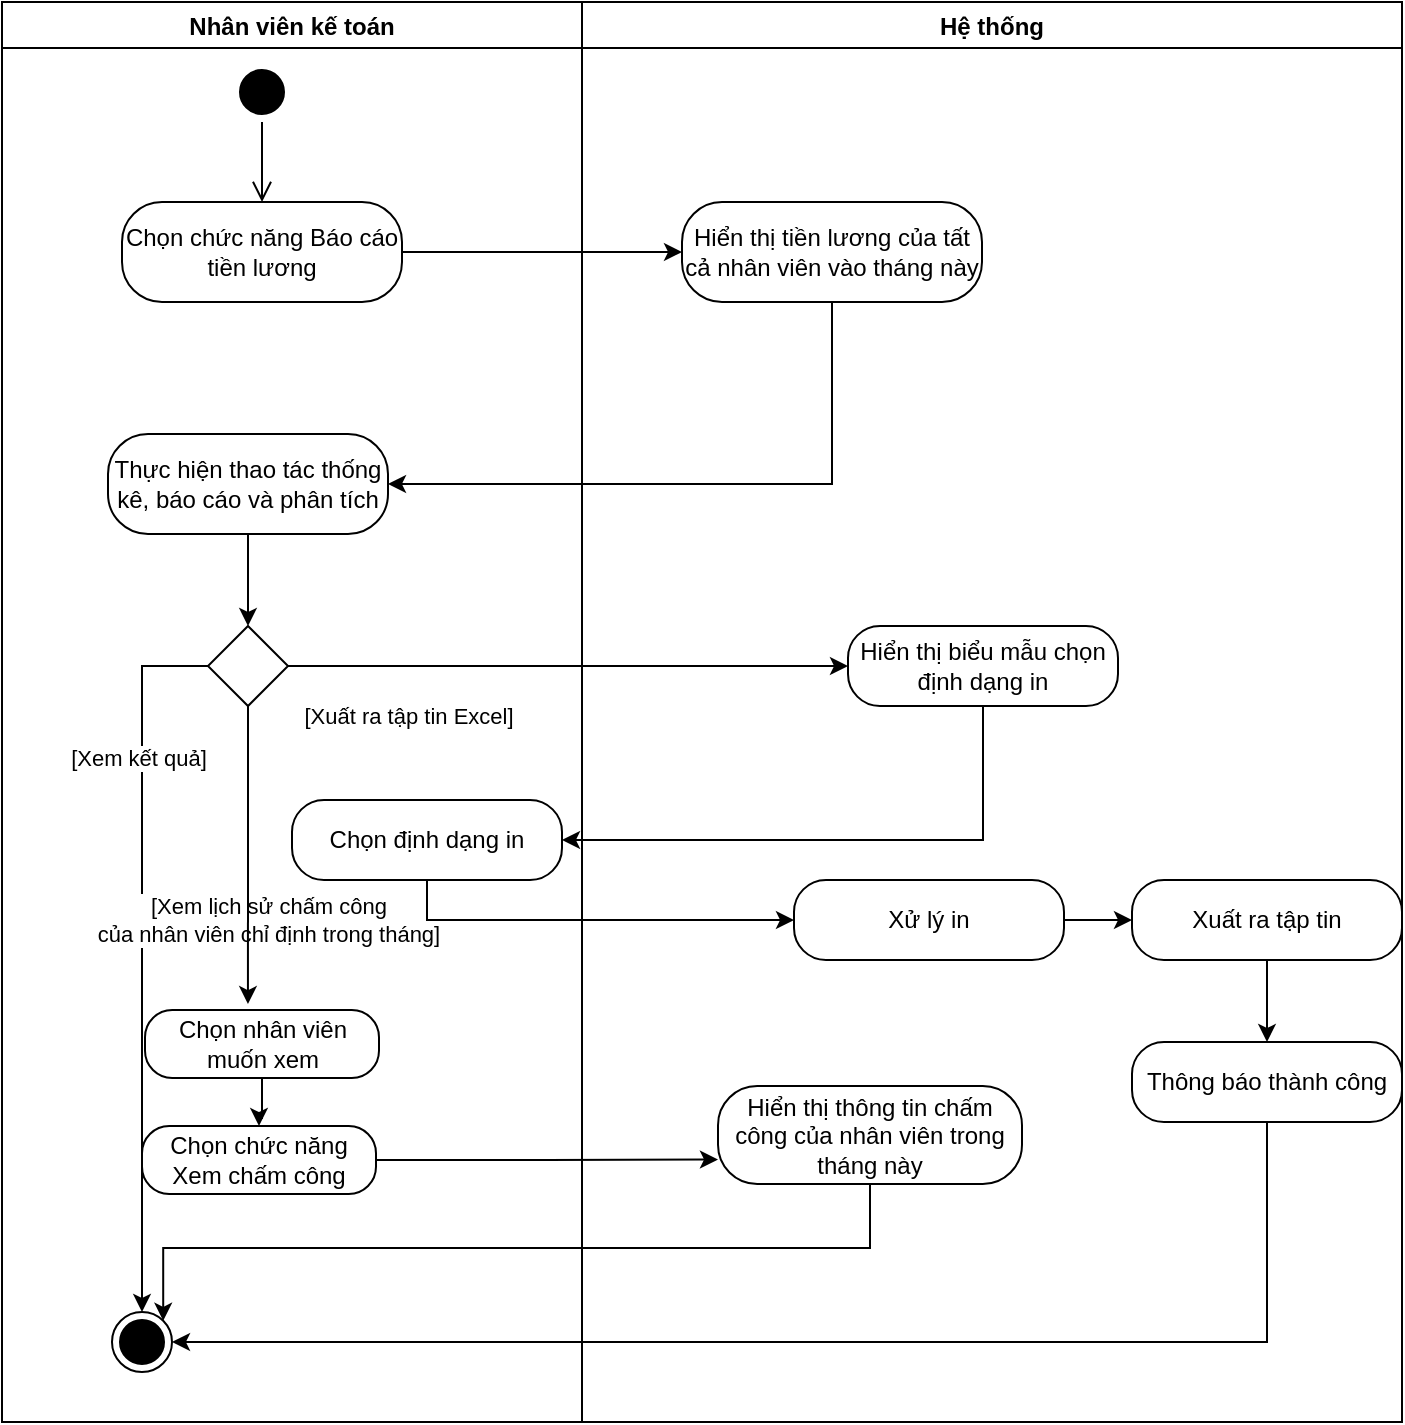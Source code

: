 <mxfile version="26.2.15">
  <diagram name="Page-1" id="QXB-91fXCe-m4Ku6z3rj">
    <mxGraphModel dx="1345" dy="605" grid="0" gridSize="10" guides="1" tooltips="1" connect="1" arrows="1" fold="1" page="1" pageScale="1" pageWidth="2000" pageHeight="2000" math="0" shadow="0">
      <root>
        <mxCell id="0" />
        <mxCell id="1" parent="0" />
        <mxCell id="D9F2I_PHwFX32ixfPfcH-1" value="Hệ thống" style="swimlane;startSize=23;" parent="1" vertex="1">
          <mxGeometry x="400" y="190" width="410" height="710" as="geometry" />
        </mxCell>
        <mxCell id="D9F2I_PHwFX32ixfPfcH-2" value="Hiển thị tiền lương của tất cả nhân viên vào tháng này" style="rounded=1;whiteSpace=wrap;html=1;arcSize=40;fontColor=#000000;fillColor=#FFFFFF;strokeColor=#000000;" parent="D9F2I_PHwFX32ixfPfcH-1" vertex="1">
          <mxGeometry x="50" y="100" width="150" height="50" as="geometry" />
        </mxCell>
        <mxCell id="D9F2I_PHwFX32ixfPfcH-4" value="Hiển thị biểu mẫu chọn định dạng in" style="rounded=1;whiteSpace=wrap;html=1;arcSize=40;fontColor=#000000;fillColor=#FFFFFF;strokeColor=#000000;" parent="D9F2I_PHwFX32ixfPfcH-1" vertex="1">
          <mxGeometry x="133" y="312" width="135" height="40" as="geometry" />
        </mxCell>
        <mxCell id="D9F2I_PHwFX32ixfPfcH-5" value="" style="edgeStyle=orthogonalEdgeStyle;rounded=0;orthogonalLoop=1;jettySize=auto;html=1;" parent="D9F2I_PHwFX32ixfPfcH-1" source="D9F2I_PHwFX32ixfPfcH-6" target="D9F2I_PHwFX32ixfPfcH-8" edge="1">
          <mxGeometry relative="1" as="geometry" />
        </mxCell>
        <mxCell id="D9F2I_PHwFX32ixfPfcH-6" value="Xử lý in" style="rounded=1;whiteSpace=wrap;html=1;arcSize=40;fontColor=#000000;fillColor=#FFFFFF;strokeColor=#000000;" parent="D9F2I_PHwFX32ixfPfcH-1" vertex="1">
          <mxGeometry x="106" y="439" width="135" height="40" as="geometry" />
        </mxCell>
        <mxCell id="D9F2I_PHwFX32ixfPfcH-7" value="" style="edgeStyle=orthogonalEdgeStyle;rounded=0;orthogonalLoop=1;jettySize=auto;html=1;" parent="D9F2I_PHwFX32ixfPfcH-1" source="D9F2I_PHwFX32ixfPfcH-8" target="D9F2I_PHwFX32ixfPfcH-9" edge="1">
          <mxGeometry relative="1" as="geometry" />
        </mxCell>
        <mxCell id="D9F2I_PHwFX32ixfPfcH-8" value="Xuất ra tập tin" style="rounded=1;whiteSpace=wrap;html=1;arcSize=40;fontColor=#000000;fillColor=#FFFFFF;strokeColor=#000000;" parent="D9F2I_PHwFX32ixfPfcH-1" vertex="1">
          <mxGeometry x="275" y="439" width="135" height="40" as="geometry" />
        </mxCell>
        <mxCell id="D9F2I_PHwFX32ixfPfcH-9" value="Thông báo thành công" style="rounded=1;whiteSpace=wrap;html=1;arcSize=40;fontColor=#000000;fillColor=#FFFFFF;strokeColor=#000000;" parent="D9F2I_PHwFX32ixfPfcH-1" vertex="1">
          <mxGeometry x="275" y="520" width="135" height="40" as="geometry" />
        </mxCell>
        <mxCell id="Y_eucML3cFgoH3i_2aIe-17" value="Hiển thị thông tin chấm công của nhân viên trong tháng này" style="rounded=1;whiteSpace=wrap;html=1;arcSize=40;fontColor=#000000;fillColor=#FFFFFF;strokeColor=#000000;" vertex="1" parent="D9F2I_PHwFX32ixfPfcH-1">
          <mxGeometry x="68" y="542" width="152" height="49" as="geometry" />
        </mxCell>
        <mxCell id="D9F2I_PHwFX32ixfPfcH-10" value="Nhân viên kế toán" style="swimlane;startSize=23;" parent="1" vertex="1">
          <mxGeometry x="110" y="190" width="290" height="710" as="geometry" />
        </mxCell>
        <mxCell id="D9F2I_PHwFX32ixfPfcH-11" value="Chọn chức năng Báo cáo tiền lương" style="rounded=1;whiteSpace=wrap;html=1;arcSize=40;fontColor=#000000;fillColor=#FFFFFF;strokeColor=#000000;" parent="D9F2I_PHwFX32ixfPfcH-10" vertex="1">
          <mxGeometry x="60" y="100" width="140" height="50" as="geometry" />
        </mxCell>
        <mxCell id="D9F2I_PHwFX32ixfPfcH-12" value="" style="ellipse;html=1;shape=startState;fillColor=#000000;strokeColor=#000000;" parent="D9F2I_PHwFX32ixfPfcH-10" vertex="1">
          <mxGeometry x="115" y="30" width="30" height="30" as="geometry" />
        </mxCell>
        <mxCell id="D9F2I_PHwFX32ixfPfcH-13" value="" style="edgeStyle=orthogonalEdgeStyle;html=1;verticalAlign=bottom;endArrow=open;endSize=8;strokeColor=#000000;rounded=0;entryX=0.5;entryY=0;entryDx=0;entryDy=0;" parent="D9F2I_PHwFX32ixfPfcH-10" source="D9F2I_PHwFX32ixfPfcH-12" target="D9F2I_PHwFX32ixfPfcH-11" edge="1">
          <mxGeometry relative="1" as="geometry">
            <mxPoint x="90" y="130" as="targetPoint" />
          </mxGeometry>
        </mxCell>
        <mxCell id="D9F2I_PHwFX32ixfPfcH-15" style="edgeStyle=orthogonalEdgeStyle;rounded=0;orthogonalLoop=1;jettySize=auto;html=1;exitX=0.5;exitY=1;exitDx=0;exitDy=0;entryX=0.5;entryY=0;entryDx=0;entryDy=0;" parent="D9F2I_PHwFX32ixfPfcH-10" source="D9F2I_PHwFX32ixfPfcH-16" target="D9F2I_PHwFX32ixfPfcH-21" edge="1">
          <mxGeometry relative="1" as="geometry" />
        </mxCell>
        <mxCell id="D9F2I_PHwFX32ixfPfcH-16" value="Thực hiện thao tác thống kê, báo cáo và phân tích" style="rounded=1;whiteSpace=wrap;html=1;arcSize=40;fontColor=#000000;fillColor=#FFFFFF;strokeColor=#000000;" parent="D9F2I_PHwFX32ixfPfcH-10" vertex="1">
          <mxGeometry x="53" y="216" width="140" height="50" as="geometry" />
        </mxCell>
        <mxCell id="D9F2I_PHwFX32ixfPfcH-17" style="edgeStyle=orthogonalEdgeStyle;rounded=0;orthogonalLoop=1;jettySize=auto;html=1;exitX=0.5;exitY=1;exitDx=0;exitDy=0;" parent="D9F2I_PHwFX32ixfPfcH-10" source="D9F2I_PHwFX32ixfPfcH-16" target="D9F2I_PHwFX32ixfPfcH-16" edge="1">
          <mxGeometry relative="1" as="geometry" />
        </mxCell>
        <mxCell id="D9F2I_PHwFX32ixfPfcH-18" style="edgeStyle=orthogonalEdgeStyle;rounded=0;orthogonalLoop=1;jettySize=auto;html=1;exitX=0;exitY=0.5;exitDx=0;exitDy=0;entryX=0.5;entryY=0;entryDx=0;entryDy=0;" parent="D9F2I_PHwFX32ixfPfcH-10" source="D9F2I_PHwFX32ixfPfcH-21" target="D9F2I_PHwFX32ixfPfcH-22" edge="1">
          <mxGeometry relative="1" as="geometry">
            <mxPoint x="50" y="510" as="targetPoint" />
            <Array as="points">
              <mxPoint x="70" y="332" />
              <mxPoint x="70" y="649" />
            </Array>
          </mxGeometry>
        </mxCell>
        <mxCell id="D9F2I_PHwFX32ixfPfcH-19" value="[Xuất ra tập tin Excel]" style="edgeLabel;html=1;align=center;verticalAlign=middle;resizable=0;points=[];" parent="D9F2I_PHwFX32ixfPfcH-18" vertex="1" connectable="0">
          <mxGeometry x="-0.329" y="-3" relative="1" as="geometry">
            <mxPoint x="136" y="-62" as="offset" />
          </mxGeometry>
        </mxCell>
        <mxCell id="D9F2I_PHwFX32ixfPfcH-20" value="[Xem kết quả]" style="edgeLabel;html=1;align=center;verticalAlign=middle;resizable=0;points=[];" parent="D9F2I_PHwFX32ixfPfcH-18" vertex="1" connectable="0">
          <mxGeometry x="-0.556" y="-2" relative="1" as="geometry">
            <mxPoint as="offset" />
          </mxGeometry>
        </mxCell>
        <mxCell id="D9F2I_PHwFX32ixfPfcH-21" value="" style="rhombus;whiteSpace=wrap;html=1;" parent="D9F2I_PHwFX32ixfPfcH-10" vertex="1">
          <mxGeometry x="103" y="312" width="40" height="40" as="geometry" />
        </mxCell>
        <mxCell id="D9F2I_PHwFX32ixfPfcH-22" value="" style="ellipse;html=1;shape=endState;fillColor=#000000;strokeColor=#000000;fontSize=16;" parent="D9F2I_PHwFX32ixfPfcH-10" vertex="1">
          <mxGeometry x="55" y="655" width="30" height="30" as="geometry" />
        </mxCell>
        <mxCell id="D9F2I_PHwFX32ixfPfcH-23" value="Chọn định dạng in" style="rounded=1;whiteSpace=wrap;html=1;arcSize=40;fontColor=#000000;fillColor=#FFFFFF;strokeColor=#000000;" parent="D9F2I_PHwFX32ixfPfcH-10" vertex="1">
          <mxGeometry x="145" y="399" width="135" height="40" as="geometry" />
        </mxCell>
        <mxCell id="Y_eucML3cFgoH3i_2aIe-15" value="" style="edgeStyle=orthogonalEdgeStyle;rounded=0;orthogonalLoop=1;jettySize=auto;html=1;" edge="1" parent="D9F2I_PHwFX32ixfPfcH-10" source="Y_eucML3cFgoH3i_2aIe-8" target="Y_eucML3cFgoH3i_2aIe-14">
          <mxGeometry relative="1" as="geometry" />
        </mxCell>
        <mxCell id="Y_eucML3cFgoH3i_2aIe-8" value="Chọn nhân viên muốn xem" style="rounded=1;whiteSpace=wrap;html=1;arcSize=40;fontColor=#000000;fillColor=#FFFFFF;strokeColor=#000000;" vertex="1" parent="D9F2I_PHwFX32ixfPfcH-10">
          <mxGeometry x="71.5" y="504" width="117" height="34" as="geometry" />
        </mxCell>
        <mxCell id="Y_eucML3cFgoH3i_2aIe-9" value="[Xem lịch sử chấm công&lt;div&gt;của nhân viên chỉ định trong tháng]&lt;/div&gt;" style="edgeLabel;html=1;align=center;verticalAlign=middle;resizable=0;points=[];" vertex="1" connectable="0" parent="D9F2I_PHwFX32ixfPfcH-10">
          <mxGeometry x="133" y="459" as="geometry" />
        </mxCell>
        <mxCell id="Y_eucML3cFgoH3i_2aIe-10" style="edgeStyle=orthogonalEdgeStyle;rounded=0;orthogonalLoop=1;jettySize=auto;html=1;exitX=0.5;exitY=1;exitDx=0;exitDy=0;entryX=0.44;entryY=-0.088;entryDx=0;entryDy=0;entryPerimeter=0;" edge="1" parent="D9F2I_PHwFX32ixfPfcH-10" source="D9F2I_PHwFX32ixfPfcH-21" target="Y_eucML3cFgoH3i_2aIe-8">
          <mxGeometry relative="1" as="geometry" />
        </mxCell>
        <mxCell id="Y_eucML3cFgoH3i_2aIe-14" value="Chọn chức năng Xem chấm công" style="rounded=1;whiteSpace=wrap;html=1;arcSize=40;fontColor=#000000;fillColor=#FFFFFF;strokeColor=#000000;" vertex="1" parent="D9F2I_PHwFX32ixfPfcH-10">
          <mxGeometry x="70" y="562" width="117" height="34" as="geometry" />
        </mxCell>
        <mxCell id="D9F2I_PHwFX32ixfPfcH-24" style="edgeStyle=orthogonalEdgeStyle;rounded=0;orthogonalLoop=1;jettySize=auto;html=1;exitX=1;exitY=0.5;exitDx=0;exitDy=0;" parent="1" source="D9F2I_PHwFX32ixfPfcH-11" target="D9F2I_PHwFX32ixfPfcH-2" edge="1">
          <mxGeometry relative="1" as="geometry" />
        </mxCell>
        <mxCell id="D9F2I_PHwFX32ixfPfcH-28" style="edgeStyle=orthogonalEdgeStyle;rounded=0;orthogonalLoop=1;jettySize=auto;html=1;exitX=1;exitY=0.5;exitDx=0;exitDy=0;entryX=0;entryY=0.5;entryDx=0;entryDy=0;" parent="1" source="D9F2I_PHwFX32ixfPfcH-21" target="D9F2I_PHwFX32ixfPfcH-4" edge="1">
          <mxGeometry relative="1" as="geometry" />
        </mxCell>
        <mxCell id="D9F2I_PHwFX32ixfPfcH-29" style="edgeStyle=orthogonalEdgeStyle;rounded=0;orthogonalLoop=1;jettySize=auto;html=1;exitX=0.5;exitY=1;exitDx=0;exitDy=0;entryX=1;entryY=0.5;entryDx=0;entryDy=0;" parent="1" source="D9F2I_PHwFX32ixfPfcH-4" target="D9F2I_PHwFX32ixfPfcH-23" edge="1">
          <mxGeometry relative="1" as="geometry" />
        </mxCell>
        <mxCell id="D9F2I_PHwFX32ixfPfcH-30" style="edgeStyle=orthogonalEdgeStyle;rounded=0;orthogonalLoop=1;jettySize=auto;html=1;exitX=0.5;exitY=1;exitDx=0;exitDy=0;entryX=0;entryY=0.5;entryDx=0;entryDy=0;" parent="1" source="D9F2I_PHwFX32ixfPfcH-23" target="D9F2I_PHwFX32ixfPfcH-6" edge="1">
          <mxGeometry relative="1" as="geometry" />
        </mxCell>
        <mxCell id="Y_eucML3cFgoH3i_2aIe-1" style="edgeStyle=orthogonalEdgeStyle;rounded=0;orthogonalLoop=1;jettySize=auto;html=1;exitX=0.5;exitY=1;exitDx=0;exitDy=0;entryX=1;entryY=0.5;entryDx=0;entryDy=0;" edge="1" parent="1" source="D9F2I_PHwFX32ixfPfcH-2" target="D9F2I_PHwFX32ixfPfcH-16">
          <mxGeometry relative="1" as="geometry" />
        </mxCell>
        <mxCell id="Y_eucML3cFgoH3i_2aIe-2" style="edgeStyle=orthogonalEdgeStyle;rounded=0;orthogonalLoop=1;jettySize=auto;html=1;exitX=0.5;exitY=1;exitDx=0;exitDy=0;entryX=1;entryY=0.5;entryDx=0;entryDy=0;" edge="1" parent="1" source="D9F2I_PHwFX32ixfPfcH-9" target="D9F2I_PHwFX32ixfPfcH-22">
          <mxGeometry relative="1" as="geometry" />
        </mxCell>
        <mxCell id="Y_eucML3cFgoH3i_2aIe-16" style="edgeStyle=orthogonalEdgeStyle;rounded=0;orthogonalLoop=1;jettySize=auto;html=1;exitX=1;exitY=0.5;exitDx=0;exitDy=0;entryX=0;entryY=0.75;entryDx=0;entryDy=0;" edge="1" parent="1" source="Y_eucML3cFgoH3i_2aIe-14" target="Y_eucML3cFgoH3i_2aIe-17">
          <mxGeometry relative="1" as="geometry">
            <mxPoint x="478" y="769" as="targetPoint" />
          </mxGeometry>
        </mxCell>
        <mxCell id="Y_eucML3cFgoH3i_2aIe-18" style="edgeStyle=orthogonalEdgeStyle;rounded=0;orthogonalLoop=1;jettySize=auto;html=1;exitX=0.5;exitY=1;exitDx=0;exitDy=0;entryX=1;entryY=0;entryDx=0;entryDy=0;" edge="1" parent="1" source="Y_eucML3cFgoH3i_2aIe-17" target="D9F2I_PHwFX32ixfPfcH-22">
          <mxGeometry relative="1" as="geometry" />
        </mxCell>
      </root>
    </mxGraphModel>
  </diagram>
</mxfile>
